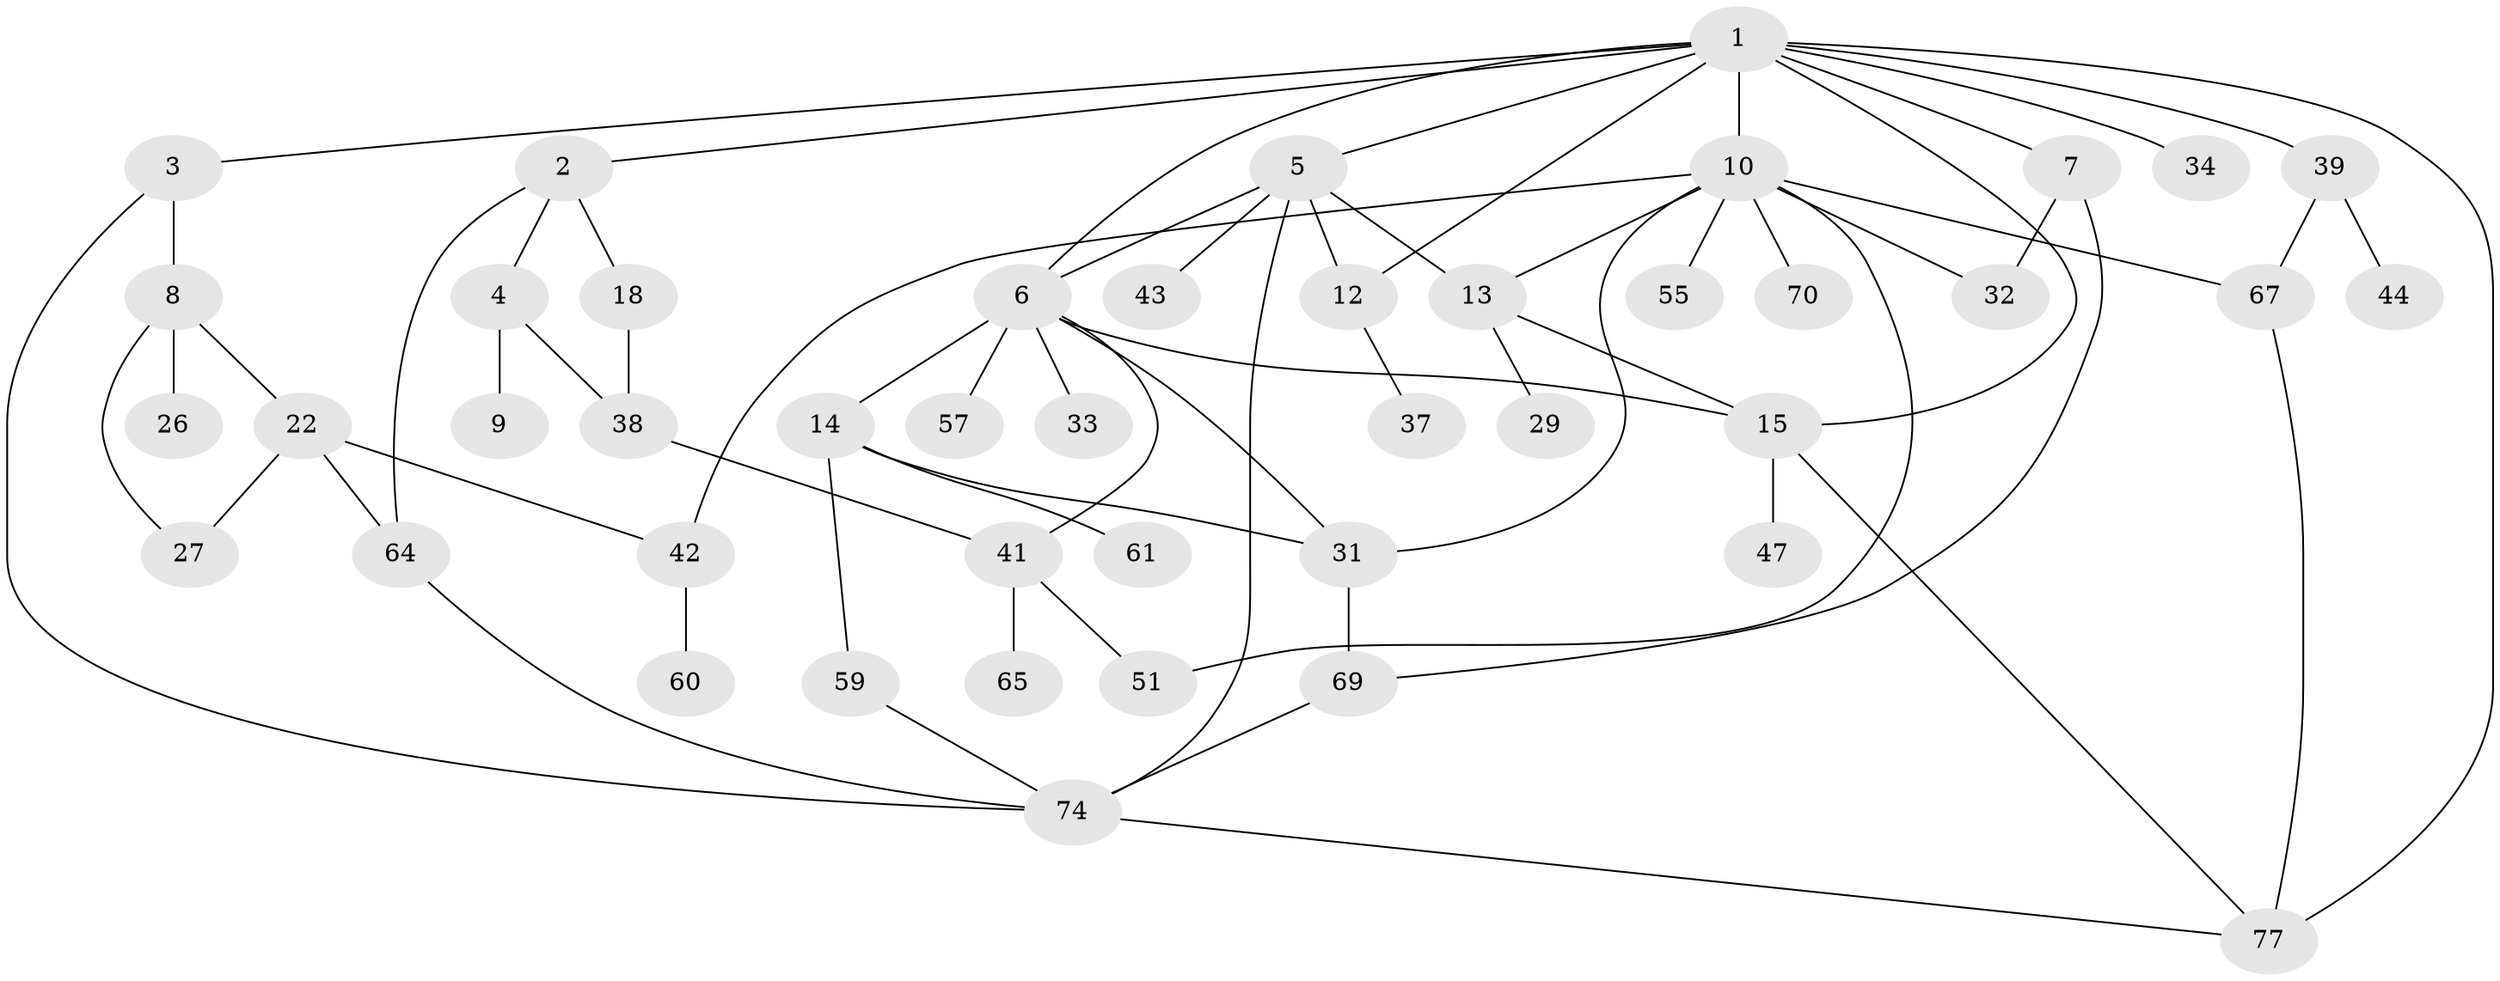 // original degree distribution, {11: 0.011363636363636364, 4: 0.11363636363636363, 3: 0.22727272727272727, 7: 0.022727272727272728, 5: 0.045454545454545456, 2: 0.2727272727272727, 1: 0.3068181818181818}
// Generated by graph-tools (version 1.1) at 2025/13/03/09/25 04:13:30]
// undirected, 44 vertices, 66 edges
graph export_dot {
graph [start="1"]
  node [color=gray90,style=filled];
  1;
  2;
  3 [super="+83+25"];
  4;
  5 [super="+11"];
  6 [super="+62+28+73"];
  7 [super="+23"];
  8 [super="+76"];
  9 [super="+45"];
  10 [super="+20"];
  12 [super="+36+35"];
  13 [super="+66+78"];
  14 [super="+16+48+19"];
  15 [super="+30+17+21"];
  18;
  22 [super="+24"];
  26 [super="+46"];
  27;
  29;
  31 [super="+49"];
  32;
  33;
  34;
  37;
  38 [super="+40"];
  39 [super="+58"];
  41 [super="+56+52"];
  42 [super="+71+63"];
  43 [super="+54"];
  44;
  47;
  51 [super="+68"];
  55;
  57;
  59;
  60;
  61;
  64;
  65;
  67 [super="+85+75"];
  69 [super="+80"];
  70;
  74 [super="+82"];
  77;
  1 -- 2;
  1 -- 3;
  1 -- 5;
  1 -- 6;
  1 -- 7;
  1 -- 10;
  1 -- 15;
  1 -- 34;
  1 -- 39;
  1 -- 77;
  1 -- 12;
  2 -- 4;
  2 -- 18;
  2 -- 64;
  3 -- 8;
  3 -- 74;
  4 -- 9;
  4 -- 38;
  5 -- 12;
  5 -- 74;
  5 -- 43;
  5 -- 13;
  5 -- 6;
  6 -- 14;
  6 -- 33;
  6 -- 57;
  6 -- 31;
  6 -- 41;
  6 -- 15;
  7 -- 69;
  7 -- 32;
  8 -- 22;
  8 -- 26;
  8 -- 27;
  10 -- 55;
  10 -- 32;
  10 -- 67;
  10 -- 70;
  10 -- 42;
  10 -- 13;
  10 -- 51;
  10 -- 31;
  12 -- 37;
  13 -- 29;
  13 -- 15;
  14 -- 59;
  14 -- 61;
  14 -- 31;
  15 -- 47;
  15 -- 77;
  18 -- 38;
  22 -- 42;
  22 -- 64;
  22 -- 27;
  31 -- 69;
  38 -- 41;
  39 -- 44;
  39 -- 67;
  41 -- 65;
  41 -- 51;
  42 -- 60;
  59 -- 74;
  64 -- 74;
  67 -- 77;
  69 -- 74;
  74 -- 77;
}

